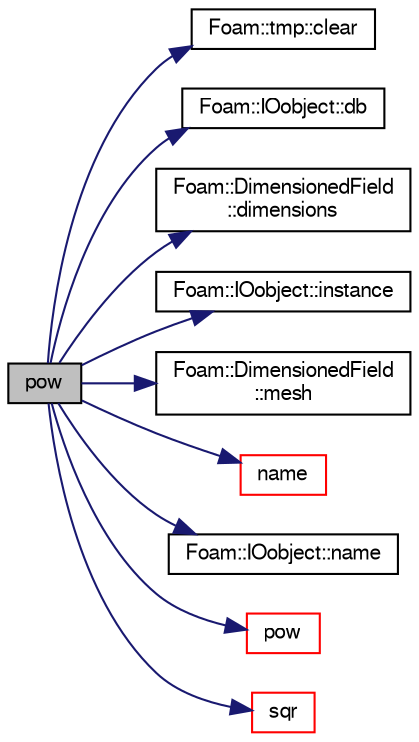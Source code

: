 digraph "pow"
{
  bgcolor="transparent";
  edge [fontname="FreeSans",fontsize="10",labelfontname="FreeSans",labelfontsize="10"];
  node [fontname="FreeSans",fontsize="10",shape=record];
  rankdir="LR";
  Node68305 [label="pow",height=0.2,width=0.4,color="black", fillcolor="grey75", style="filled", fontcolor="black"];
  Node68305 -> Node68306 [color="midnightblue",fontsize="10",style="solid",fontname="FreeSans"];
  Node68306 [label="Foam::tmp::clear",height=0.2,width=0.4,color="black",URL="$a25962.html#adf1d9633e64d0de6a36e0af17ccd8163",tooltip="If object pointer points to valid object: "];
  Node68305 -> Node68307 [color="midnightblue",fontsize="10",style="solid",fontname="FreeSans"];
  Node68307 [label="Foam::IOobject::db",height=0.2,width=0.4,color="black",URL="$a26142.html#a65cc75d9f80b1df5c3184fb2274a97f1",tooltip="Return the local objectRegistry. "];
  Node68305 -> Node68308 [color="midnightblue",fontsize="10",style="solid",fontname="FreeSans"];
  Node68308 [label="Foam::DimensionedField\l::dimensions",height=0.2,width=0.4,color="black",URL="$a26390.html#a66989c1e0666e0d0c93a2056ce75599e",tooltip="Return dimensions. "];
  Node68305 -> Node68309 [color="midnightblue",fontsize="10",style="solid",fontname="FreeSans"];
  Node68309 [label="Foam::IOobject::instance",height=0.2,width=0.4,color="black",URL="$a26142.html#acac6de003b420b848571b5064e50ed89"];
  Node68305 -> Node68310 [color="midnightblue",fontsize="10",style="solid",fontname="FreeSans"];
  Node68310 [label="Foam::DimensionedField\l::mesh",height=0.2,width=0.4,color="black",URL="$a26390.html#a8f1110830348a1448a14ab5e3cf47e3b",tooltip="Return mesh. "];
  Node68305 -> Node68311 [color="midnightblue",fontsize="10",style="solid",fontname="FreeSans"];
  Node68311 [label="name",height=0.2,width=0.4,color="red",URL="$a21124.html#adcb0df2bd4953cb6bb390272d8263c3a",tooltip="Return a string representation of a complex. "];
  Node68305 -> Node68314 [color="midnightblue",fontsize="10",style="solid",fontname="FreeSans"];
  Node68314 [label="Foam::IOobject::name",height=0.2,width=0.4,color="black",URL="$a26142.html#acc80e00a8ac919288fb55bd14cc88bf6",tooltip="Return name. "];
  Node68305 -> Node68315 [color="midnightblue",fontsize="10",style="solid",fontname="FreeSans"];
  Node68315 [label="pow",height=0.2,width=0.4,color="red",URL="$a21124.html#a7500c8e9d27a442adc75e287de074c7c"];
  Node68305 -> Node68319 [color="midnightblue",fontsize="10",style="solid",fontname="FreeSans"];
  Node68319 [label="sqr",height=0.2,width=0.4,color="red",URL="$a21124.html#a277dc11c581d53826ab5090b08f3b17b"];
}
